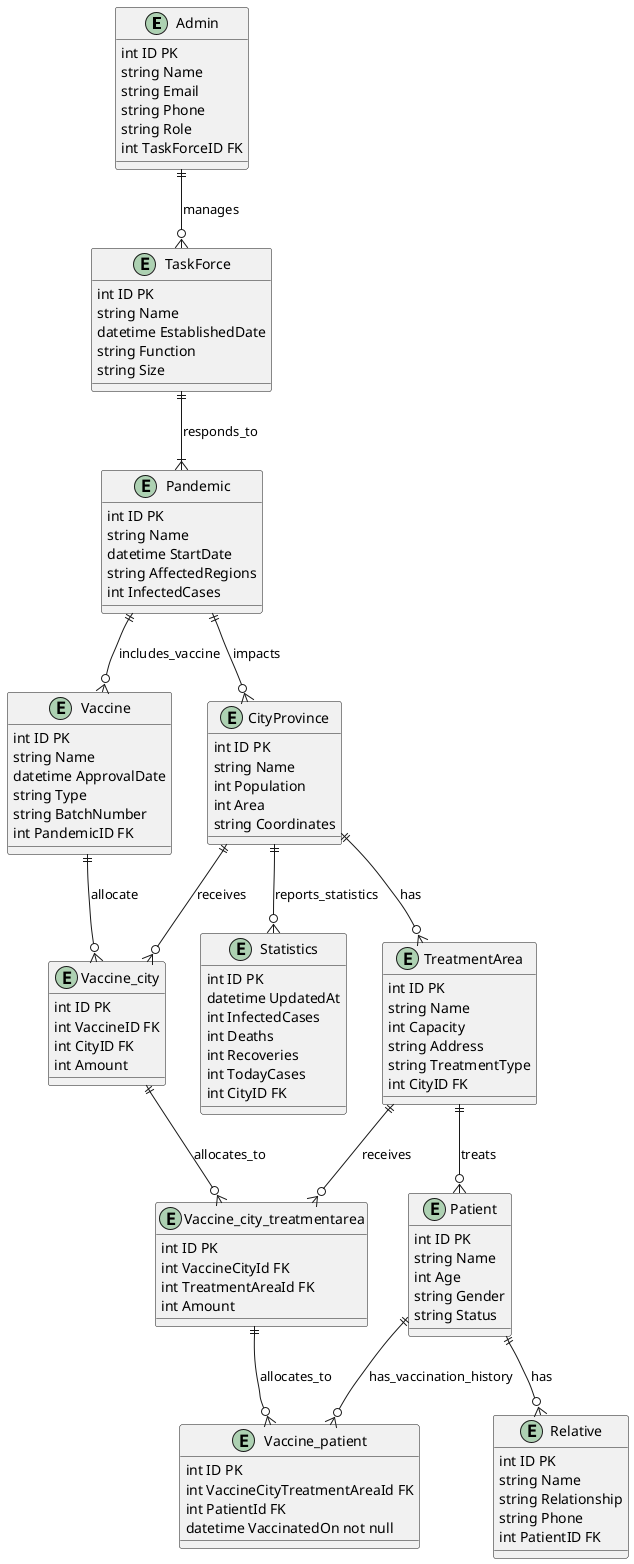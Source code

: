 @startuml
skinparam entity {
    stereotypeBackgroundColor #FF9800
    attributeTextColor #000000
}
entity Admin {
    int ID PK
    string Name
    string Email
    string Phone
    string Role
    int TaskForceID FK
}

entity TaskForce {
    int ID PK
    string Name
    datetime EstablishedDate
    string Function
    string Size
}

entity Pandemic {
    int ID PK
    string Name
    datetime StartDate
    string AffectedRegions
    int InfectedCases
}

entity Vaccine {
    int ID PK
    string Name
    datetime ApprovalDate
    string Type
    string BatchNumber
    int PandemicID FK
}

entity CityProvince {
    int ID PK
    string Name
    int Population
    int Area
    string Coordinates
}

entity Statistics {
    int ID PK
    datetime UpdatedAt
    int InfectedCases
    int Deaths
    int Recoveries
    int TodayCases
    int CityID FK
}

entity TreatmentArea {
    int ID PK
    string Name
    int Capacity
    string Address
    string TreatmentType
    int CityID FK
}

entity Patient {
    int ID PK
    string Name
    int Age
    string Gender
    string Status
}

entity Relative {
    int ID PK
    string Name
    string Relationship
    string Phone
    int PatientID FK
}

entity Vaccine_city {
    int ID PK
    int VaccineID FK
    int CityID FK
    int Amount
}

entity Vaccine_city_treatmentarea {
    int ID PK
    int VaccineCityId FK
    int TreatmentAreaId FK
    int Amount
}

entity Vaccine_patient {
    int ID PK
    int VaccineCityTreatmentAreaId FK
    int PatientId FK
    datetime VaccinatedOn not null
}

Admin ||--o{ TaskForce : manages
TaskForce ||--|{ Pandemic : responds_to
Pandemic ||--o{ Vaccine : includes_vaccine
Pandemic ||--o{ CityProvince : impacts
Vaccine ||--o{ Vaccine_city : allocate
CityProvince ||--o{ TreatmentArea : has
CityProvince ||--o{ Statistics : reports_statistics
CityProvince ||--o{ Vaccine_city : receives
Vaccine_city ||--o{ Vaccine_city_treatmentarea : allocates_to
TreatmentArea ||--o{ Vaccine_city_treatmentarea : receives
TreatmentArea ||--o{ Patient : treats
Patient ||--o{ Relative : has
Vaccine_city_treatmentarea ||--o{ Vaccine_patient: allocates_to
Patient ||--o{ Vaccine_patient : has_vaccination_history

@enduml
